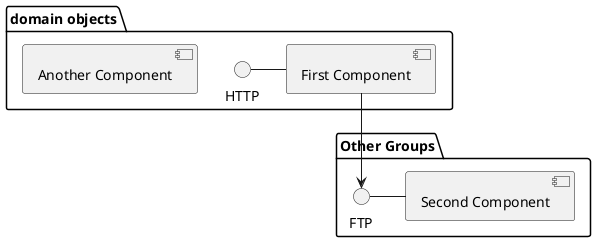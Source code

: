 @startuml

package "domain objects" {
HTTP - [First Component]
[Another Component]
}

package "Other Groups" {
FTP - [Second Component]

[First Component] --> FTP
}

@enduml